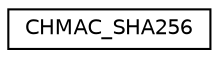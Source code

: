 digraph "Graphical Class Hierarchy"
{
 // LATEX_PDF_SIZE
  edge [fontname="Helvetica",fontsize="10",labelfontname="Helvetica",labelfontsize="10"];
  node [fontname="Helvetica",fontsize="10",shape=record];
  rankdir="LR";
  Node0 [label="CHMAC_SHA256",height=0.2,width=0.4,color="black", fillcolor="white", style="filled",URL="$class_c_h_m_a_c___s_h_a256.html",tooltip=" "];
}
